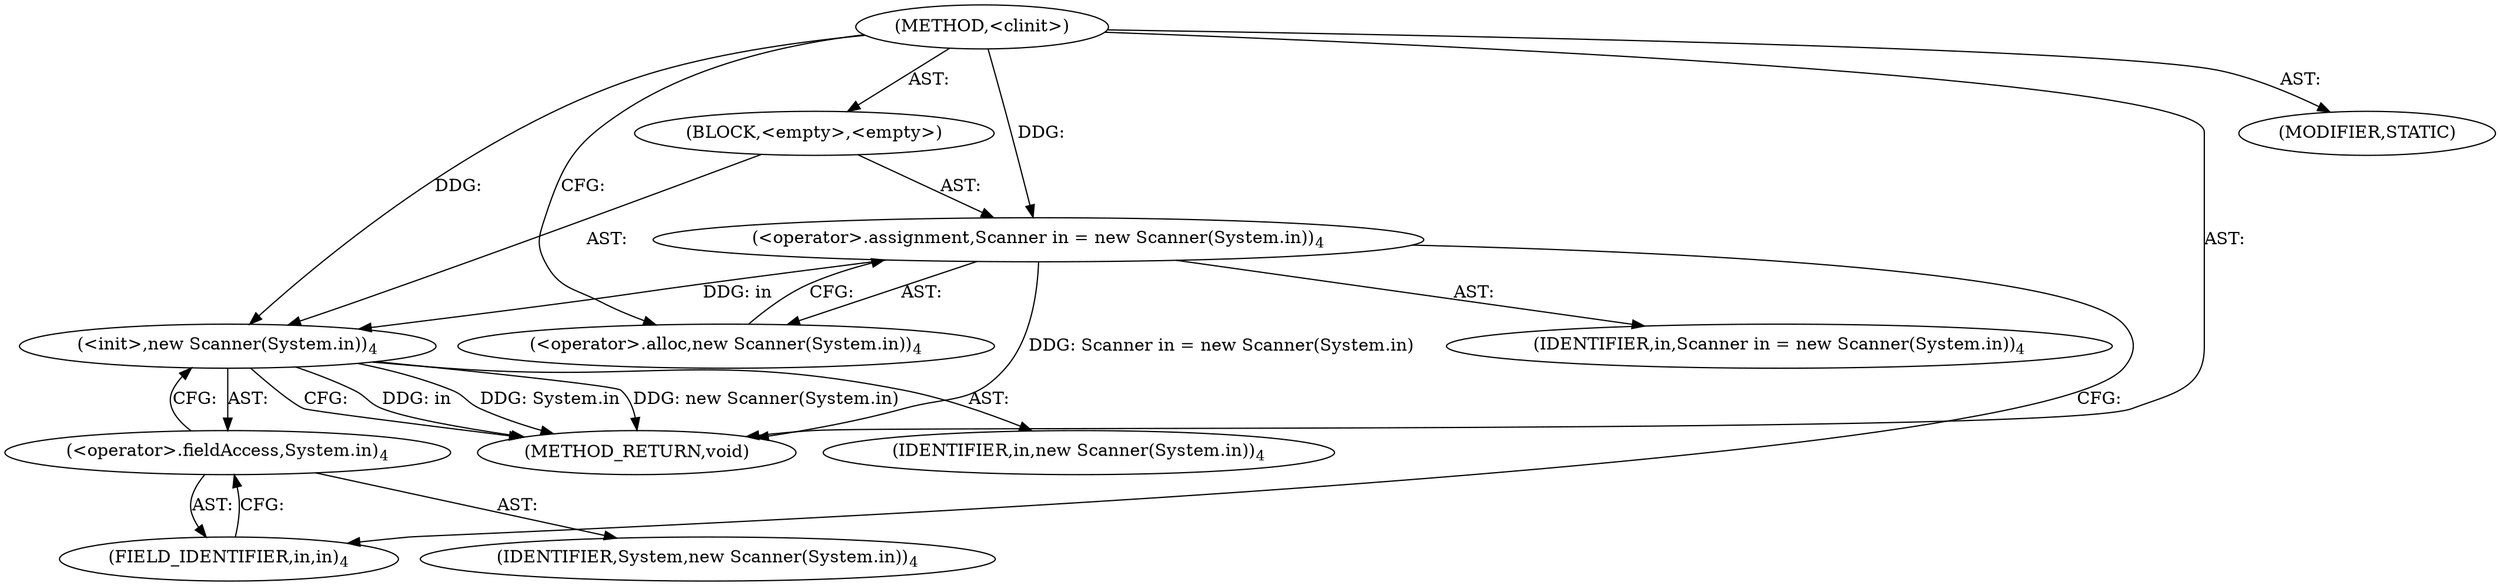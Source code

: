 digraph "&lt;clinit&gt;" {  
"103" [label = <(METHOD,&lt;clinit&gt;)> ]
"104" [label = <(BLOCK,&lt;empty&gt;,&lt;empty&gt;)> ]
"105" [label = <(&lt;operator&gt;.assignment,Scanner in = new Scanner(System.in))<SUB>4</SUB>> ]
"106" [label = <(IDENTIFIER,in,Scanner in = new Scanner(System.in))<SUB>4</SUB>> ]
"107" [label = <(&lt;operator&gt;.alloc,new Scanner(System.in))<SUB>4</SUB>> ]
"108" [label = <(&lt;init&gt;,new Scanner(System.in))<SUB>4</SUB>> ]
"3" [label = <(IDENTIFIER,in,new Scanner(System.in))<SUB>4</SUB>> ]
"109" [label = <(&lt;operator&gt;.fieldAccess,System.in)<SUB>4</SUB>> ]
"110" [label = <(IDENTIFIER,System,new Scanner(System.in))<SUB>4</SUB>> ]
"111" [label = <(FIELD_IDENTIFIER,in,in)<SUB>4</SUB>> ]
"112" [label = <(MODIFIER,STATIC)> ]
"113" [label = <(METHOD_RETURN,void)> ]
  "103" -> "104"  [ label = "AST: "] 
  "103" -> "112"  [ label = "AST: "] 
  "103" -> "113"  [ label = "AST: "] 
  "104" -> "105"  [ label = "AST: "] 
  "104" -> "108"  [ label = "AST: "] 
  "105" -> "106"  [ label = "AST: "] 
  "105" -> "107"  [ label = "AST: "] 
  "108" -> "3"  [ label = "AST: "] 
  "108" -> "109"  [ label = "AST: "] 
  "109" -> "110"  [ label = "AST: "] 
  "109" -> "111"  [ label = "AST: "] 
  "105" -> "111"  [ label = "CFG: "] 
  "108" -> "113"  [ label = "CFG: "] 
  "107" -> "105"  [ label = "CFG: "] 
  "109" -> "108"  [ label = "CFG: "] 
  "111" -> "109"  [ label = "CFG: "] 
  "103" -> "107"  [ label = "CFG: "] 
  "105" -> "113"  [ label = "DDG: Scanner in = new Scanner(System.in)"] 
  "108" -> "113"  [ label = "DDG: in"] 
  "108" -> "113"  [ label = "DDG: System.in"] 
  "108" -> "113"  [ label = "DDG: new Scanner(System.in)"] 
  "103" -> "105"  [ label = "DDG: "] 
  "105" -> "108"  [ label = "DDG: in"] 
  "103" -> "108"  [ label = "DDG: "] 
}
